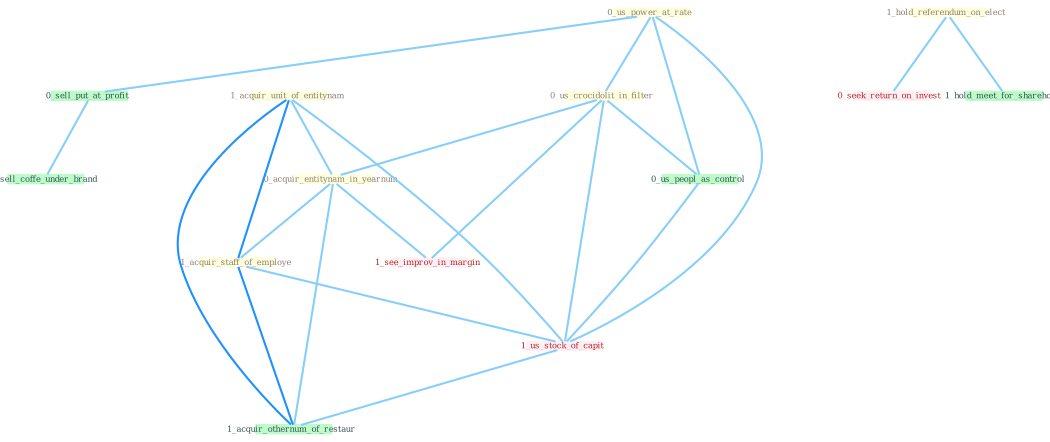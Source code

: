 Graph G{ 
    node
    [shape=polygon,style=filled,width=.5,height=.06,color="#BDFCC9",fixedsize=true,fontsize=4,
    fontcolor="#2f4f4f"];
    {node
    [color="#ffffe0", fontcolor="#8b7d6b"] "0_us_power_at_rate " "1_acquir_unit_of_entitynam " "0_us_crocidolit_in_filter " "0_acquir_entitynam_in_yearnum " "1_hold_referendum_on_elect " "1_acquir_staff_of_employe "}
{node [color="#fff0f5", fontcolor="#b22222"] "0_seek_return_on_invest " "1_us_stock_of_capit " "1_see_improv_in_margin "}
edge [color="#B0E2FF"];

	"0_us_power_at_rate " -- "0_us_crocidolit_in_filter " [w="1", color="#87cefa" ];
	"0_us_power_at_rate " -- "0_us_peopl_as_control " [w="1", color="#87cefa" ];
	"0_us_power_at_rate " -- "0_sell_put_at_profit " [w="1", color="#87cefa" ];
	"0_us_power_at_rate " -- "1_us_stock_of_capit " [w="1", color="#87cefa" ];
	"1_acquir_unit_of_entitynam " -- "0_acquir_entitynam_in_yearnum " [w="1", color="#87cefa" ];
	"1_acquir_unit_of_entitynam " -- "1_acquir_staff_of_employe " [w="2", color="#1e90ff" , len=0.8];
	"1_acquir_unit_of_entitynam " -- "1_us_stock_of_capit " [w="1", color="#87cefa" ];
	"1_acquir_unit_of_entitynam " -- "1_acquir_othernum_of_restaur " [w="2", color="#1e90ff" , len=0.8];
	"0_us_crocidolit_in_filter " -- "0_acquir_entitynam_in_yearnum " [w="1", color="#87cefa" ];
	"0_us_crocidolit_in_filter " -- "0_us_peopl_as_control " [w="1", color="#87cefa" ];
	"0_us_crocidolit_in_filter " -- "1_us_stock_of_capit " [w="1", color="#87cefa" ];
	"0_us_crocidolit_in_filter " -- "1_see_improv_in_margin " [w="1", color="#87cefa" ];
	"0_acquir_entitynam_in_yearnum " -- "1_acquir_staff_of_employe " [w="1", color="#87cefa" ];
	"0_acquir_entitynam_in_yearnum " -- "1_see_improv_in_margin " [w="1", color="#87cefa" ];
	"0_acquir_entitynam_in_yearnum " -- "1_acquir_othernum_of_restaur " [w="1", color="#87cefa" ];
	"1_hold_referendum_on_elect " -- "0_seek_return_on_invest " [w="1", color="#87cefa" ];
	"1_hold_referendum_on_elect " -- "1_hold_meet_for_sharehold " [w="1", color="#87cefa" ];
	"1_acquir_staff_of_employe " -- "1_us_stock_of_capit " [w="1", color="#87cefa" ];
	"1_acquir_staff_of_employe " -- "1_acquir_othernum_of_restaur " [w="2", color="#1e90ff" , len=0.8];
	"0_us_peopl_as_control " -- "1_us_stock_of_capit " [w="1", color="#87cefa" ];
	"0_sell_put_at_profit " -- "0_sell_coffe_under_brand " [w="1", color="#87cefa" ];
	"1_us_stock_of_capit " -- "1_acquir_othernum_of_restaur " [w="1", color="#87cefa" ];
}